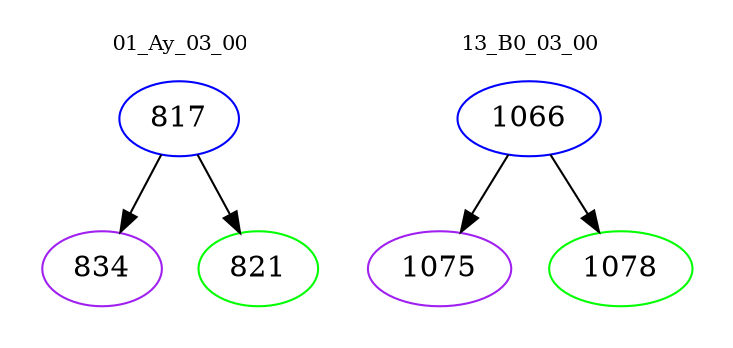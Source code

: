digraph{
subgraph cluster_0 {
color = white
label = "01_Ay_03_00";
fontsize=10;
T0_817 [label="817", color="blue"]
T0_817 -> T0_834 [color="black"]
T0_834 [label="834", color="purple"]
T0_817 -> T0_821 [color="black"]
T0_821 [label="821", color="green"]
}
subgraph cluster_1 {
color = white
label = "13_B0_03_00";
fontsize=10;
T1_1066 [label="1066", color="blue"]
T1_1066 -> T1_1075 [color="black"]
T1_1075 [label="1075", color="purple"]
T1_1066 -> T1_1078 [color="black"]
T1_1078 [label="1078", color="green"]
}
}
